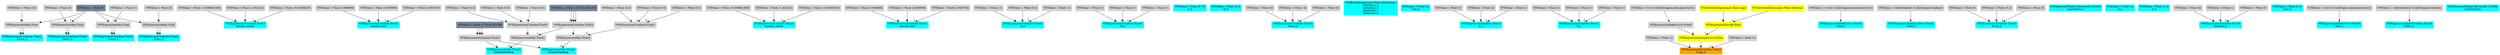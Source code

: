 digraph G {
node0 [shape="box" color="cyan" style="filled" label="VFXExpressionCombine Float2
Count_a"]
node1 [shape="box" color="lightgray" style="filled" label="VFXExpressionMax Float"]
node2 [shape="box" color="lightgray" style="filled" label="VFXValue`1 Float (10)"]
node3 [shape="box" color="lightslategray" style="filled" label="VFXValue`1 Float (0)"]
node4 [shape="box" color="cyan" style="filled" label="VFXExpressionCombine Float2
Delay_a"]
node5 [shape="box" color="lightgray" style="filled" label="VFXExpressionMax Float"]
node6 [shape="box" color="lightgray" style="filled" label="VFXValue`1 Float (0)"]
node7 [shape="box" color="cyan" style="filled" label="VFXExpressionCombine Float2
Count_a"]
node8 [shape="box" color="lightgray" style="filled" label="VFXExpressionMax Float"]
node9 [shape="box" color="lightgray" style="filled" label="VFXValue`1 Float (1)"]
node10 [shape="box" color="cyan" style="filled" label="VFXExpressionCombine Float2
Delay_a"]
node11 [shape="box" color="lightgray" style="filled" label="VFXExpressionMax Float"]
node12 [shape="box" color="lightgray" style="filled" label="VFXValue`1 Float (0)"]
node13 [shape="box" color="cyan" style="filled" label="VFXExpressionCombine Float3
bounds_center"]
node14 [shape="box" color="lightgray" style="filled" label="VFXValue`1 Float (-0.008661509)"]
node15 [shape="box" color="lightgray" style="filled" label="VFXValue`1 Float (1.401422)"]
node16 [shape="box" color="lightgray" style="filled" label="VFXValue`1 Float (-0.01848245)"]
node17 [shape="box" color="cyan" style="filled" label="VFXExpressionCombine Float3
bounds_size"]
node18 [shape="box" color="lightgray" style="filled" label="VFXValue`1 Float (3.004998)"]
node19 [shape="box" color="lightgray" style="filled" label="VFXValue`1 Float (3.960069)"]
node20 [shape="box" color="lightgray" style="filled" label="VFXValue`1 Float (3.060745)"]
node21 [shape="box" color="cyan" style="filled" label="VFXExpressionMin Float3
boundsPadding"]
node22 [shape="box" color="lightgray" style="filled" label="VFXExpressionMax Float3"]
node23 [shape="box" color="lightgray" style="filled" label="VFXExpressionCombine Float3"]
node24 [shape="box" color="lightgray" style="filled" label="VFXValue`1 Float (0.5)"]
node25 [shape="box" color="lightgray" style="filled" label="VFXValue`1 Float (0.5)"]
node26 [shape="box" color="lightgray" style="filled" label="VFXValue`1 Float (0.5)"]
node27 [shape="box" color="lightgray" style="filled" label="VFXExpressionCombine Float3"]
node28 [shape="box" color="lightslategray" style="filled" label="VFXValue`1 Float (-1.701412E+38)"]
node29 [shape="box" color="lightgray" style="filled" label="VFXExpressionCombine Float3"]
node30 [shape="box" color="lightslategray" style="filled" label="VFXValue`1 Float (1.701412E+38)"]
node31 [shape="box" color="cyan" style="filled" label="VFXExpressionCombine Float3
bounds_center"]
node32 [shape="box" color="lightgray" style="filled" label="VFXValue`1 Float (-0.008661509)"]
node33 [shape="box" color="lightgray" style="filled" label="VFXValue`1 Float (1.401422)"]
node34 [shape="box" color="lightgray" style="filled" label="VFXValue`1 Float (-0.01848245)"]
node35 [shape="box" color="cyan" style="filled" label="VFXExpressionCombine Float3
bounds_size"]
node36 [shape="box" color="lightgray" style="filled" label="VFXValue`1 Float (3.004998)"]
node37 [shape="box" color="lightgray" style="filled" label="VFXValue`1 Float (3.960069)"]
node38 [shape="box" color="lightgray" style="filled" label="VFXValue`1 Float (3.060745)"]
node39 [shape="box" color="cyan" style="filled" label="VFXExpressionMin Float3
boundsPadding"]
node40 [shape="box" color="lightgray" style="filled" label="VFXExpressionMax Float3"]
node41 [shape="box" color="lightgray" style="filled" label="VFXExpressionCombine Float3"]
node42 [shape="box" color="lightgray" style="filled" label="VFXValue`1 Float (0.5)"]
node43 [shape="box" color="lightgray" style="filled" label="VFXValue`1 Float (0.5)"]
node44 [shape="box" color="lightgray" style="filled" label="VFXValue`1 Float (0.5)"]
node45 [shape="box" color="cyan" style="filled" label="VFXExpressionCombine Float3
A_a"]
node46 [shape="box" color="lightgray" style="filled" label="VFXValue`1 Float (-1)"]
node47 [shape="box" color="lightgray" style="filled" label="VFXValue`1 Float (0.2)"]
node48 [shape="box" color="lightgray" style="filled" label="VFXValue`1 Float (-1)"]
node49 [shape="box" color="cyan" style="filled" label="VFXExpressionCombine Float3
B_a"]
node50 [shape="box" color="lightgray" style="filled" label="VFXValue`1 Float (1)"]
node51 [shape="box" color="lightgray" style="filled" label="VFXValue`1 Float (1)"]
node52 [shape="box" color="lightgray" style="filled" label="VFXValue`1 Float (1)"]
node53 [shape="box" color="cyan" style="filled" label="VFXValue`1 Float (0.75)
A_b"]
node54 [shape="box" color="cyan" style="filled" label="VFXValue`1 Float (0.5)
B_b"]
node55 [shape="box" color="cyan" style="filled" label="VFXExpressionCombine Float3
Force_a"]
node56 [shape="box" color="lightgray" style="filled" label="VFXValue`1 Float (0)"]
node57 [shape="box" color="lightgray" style="filled" label="VFXValue`1 Float (-4)"]
node58 [shape="box" color="lightgray" style="filled" label="VFXValue`1 Float (0)"]
node59 [shape="box" color="cyan" style="filled" label="VFXBuiltInExpression Float (DeltaTime)
deltaTime_a
deltaTime_b
deltaTime_c
deltaTime_a"]
node60 [shape="box" color="cyan" style="filled" label="VFXValue`1 Float (2)
Size_b"]
node61 [shape="box" color="cyan" style="filled" label="VFXExpressionCombine Float3
A_c"]
node62 [shape="box" color="lightgray" style="filled" label="VFXValue`1 Float (2)"]
node63 [shape="box" color="lightgray" style="filled" label="VFXValue`1 Float (2)"]
node64 [shape="box" color="lightgray" style="filled" label="VFXValue`1 Float (1)"]
node65 [shape="box" color="cyan" style="filled" label="VFXExpressionCombine Float3
B_c"]
node66 [shape="box" color="lightgray" style="filled" label="VFXValue`1 Float (1)"]
node67 [shape="box" color="lightgray" style="filled" label="VFXValue`1 Float (1)"]
node68 [shape="box" color="lightgray" style="filled" label="VFXValue`1 Float (1)"]
node69 [shape="box" color="orange" style="filled" label="VFXExpressionCombine Float3
Scale_d"]
node70 [shape="box" color="lightgray" style="filled" label="VFXValue`1 Float (1)"]
node71 [shape="box" color="yellow" style="filled" label="VFXExpressionSampleCurve Float"]
node72 [shape="box" color="lightgray" style="filled" label="VFXExpressionBakeCurve Float4"]
node73 [shape="box" color="lightgray" style="filled" label="VFXValue`1 Curve (UnityEngine.AnimationCurve)"]
node74 [shape="box" color="yellow" style="filled" label="VFXExpressionDivide Float"]
node75 [shape="box" color="yellow" style="filled" label="VFXAttributeExpression Float (age)"]
node76 [shape="box" color="yellow" style="filled" label="VFXAttributeExpression Float (lifetime)"]
node77 [shape="box" color="lightgray" style="filled" label="VFXValue`1 Float (1)"]
node78 [shape="box" color="cyan" style="filled" label="VFXExpressionBakeCurve Float4
Size_e"]
node79 [shape="box" color="lightgray" style="filled" label="VFXValue`1 Curve (UnityEngine.AnimationCurve)"]
node80 [shape="box" color="cyan" style="filled" label="VFXExpressionBakeGradient Float2
Color_f"]
node81 [shape="box" color="lightgray" style="filled" label="VFXValue`1 ColorGradient (UnityEngine.Gradient)"]
node82 [shape="box" color="cyan" style="filled" label="VFXExpressionCombine Float3
Pivot_g"]
node83 [shape="box" color="lightgray" style="filled" label="VFXValue`1 Float (0)"]
node84 [shape="box" color="lightgray" style="filled" label="VFXValue`1 Float (-0.2)"]
node85 [shape="box" color="lightgray" style="filled" label="VFXValue`1 Float (0)"]
node86 [shape="box" color="cyan" style="filled" label="VFXTexture2DValue Texture2D (31050)
mainTexture"]
node87 [shape="box" color="cyan" style="filled" label="VFXValue`1 Float (1)
A_a"]
node88 [shape="box" color="cyan" style="filled" label="VFXValue`1 Float (1.2)
B_a"]
node89 [shape="box" color="cyan" style="filled" label="VFXExpressionCombine Float3
Position_a"]
node90 [shape="box" color="lightgray" style="filled" label="VFXValue`1 Float (0)"]
node91 [shape="box" color="lightgray" style="filled" label="VFXValue`1 Float (1)"]
node92 [shape="box" color="lightgray" style="filled" label="VFXValue`1 Float (0)"]
node93 [shape="box" color="cyan" style="filled" label="VFXValue`1 Float (2.5)
Size_b"]
node94 [shape="box" color="cyan" style="filled" label="VFXExpressionBakeCurve Float4
Size_c"]
node95 [shape="box" color="lightgray" style="filled" label="VFXValue`1 Curve (UnityEngine.AnimationCurve)"]
node96 [shape="box" color="cyan" style="filled" label="VFXExpressionBakeGradient Float2
Color_d"]
node97 [shape="box" color="lightgray" style="filled" label="VFXValue`1 ColorGradient (UnityEngine.Gradient)"]
node98 [shape="box" color="cyan" style="filled" label="VFXTexture2DValue Texture2D (31058)
mainTexture"]
node1 -> node0 [headlabel="0"]
node1 -> node0 [headlabel="1"]
node2 -> node1 [headlabel="0"]
node3 -> node1 [headlabel="1"]
node5 -> node4 [headlabel="0"]
node5 -> node4 [headlabel="1"]
node6 -> node5 [headlabel="0"]
node3 -> node5 [headlabel="1"]
node8 -> node7 [headlabel="0"]
node8 -> node7 [headlabel="1"]
node9 -> node8 [headlabel="0"]
node3 -> node8 [headlabel="1"]
node11 -> node10 [headlabel="0"]
node11 -> node10 [headlabel="1"]
node12 -> node11 [headlabel="0"]
node3 -> node11 [headlabel="1"]
node14 -> node13 [headlabel="0"]
node15 -> node13 [headlabel="1"]
node16 -> node13 [headlabel="2"]
node18 -> node17 [headlabel="0"]
node19 -> node17 [headlabel="1"]
node20 -> node17 [headlabel="2"]
node22 -> node21 [headlabel="0"]
node29 -> node21 [headlabel="1"]
node23 -> node22 [headlabel="0"]
node27 -> node22 [headlabel="1"]
node24 -> node23 [headlabel="0"]
node25 -> node23 [headlabel="1"]
node26 -> node23 [headlabel="2"]
node28 -> node27 [headlabel="0"]
node28 -> node27 [headlabel="1"]
node28 -> node27 [headlabel="2"]
node30 -> node29 [headlabel="0"]
node30 -> node29 [headlabel="1"]
node30 -> node29 [headlabel="2"]
node32 -> node31 [headlabel="0"]
node33 -> node31 [headlabel="1"]
node34 -> node31 [headlabel="2"]
node36 -> node35 [headlabel="0"]
node37 -> node35 [headlabel="1"]
node38 -> node35 [headlabel="2"]
node40 -> node39 [headlabel="0"]
node29 -> node39 [headlabel="1"]
node41 -> node40 [headlabel="0"]
node27 -> node40 [headlabel="1"]
node42 -> node41 [headlabel="0"]
node43 -> node41 [headlabel="1"]
node44 -> node41 [headlabel="2"]
node46 -> node45 [headlabel="0"]
node47 -> node45 [headlabel="1"]
node48 -> node45 [headlabel="2"]
node50 -> node49 [headlabel="0"]
node51 -> node49 [headlabel="1"]
node52 -> node49 [headlabel="2"]
node56 -> node55 [headlabel="0"]
node57 -> node55 [headlabel="1"]
node58 -> node55 [headlabel="2"]
node62 -> node61 [headlabel="0"]
node63 -> node61 [headlabel="1"]
node64 -> node61 [headlabel="2"]
node66 -> node65 [headlabel="0"]
node67 -> node65 [headlabel="1"]
node68 -> node65 [headlabel="2"]
node70 -> node69 [headlabel="0"]
node71 -> node69 [headlabel="1"]
node77 -> node69 [headlabel="2"]
node72 -> node71 [headlabel="0"]
node74 -> node71 [headlabel="1"]
node73 -> node72 
node75 -> node74 [headlabel="0"]
node76 -> node74 [headlabel="1"]
node79 -> node78 
node81 -> node80 
node83 -> node82 [headlabel="0"]
node84 -> node82 [headlabel="1"]
node85 -> node82 [headlabel="2"]
node90 -> node89 [headlabel="0"]
node91 -> node89 [headlabel="1"]
node92 -> node89 [headlabel="2"]
node95 -> node94 
node97 -> node96 
}
